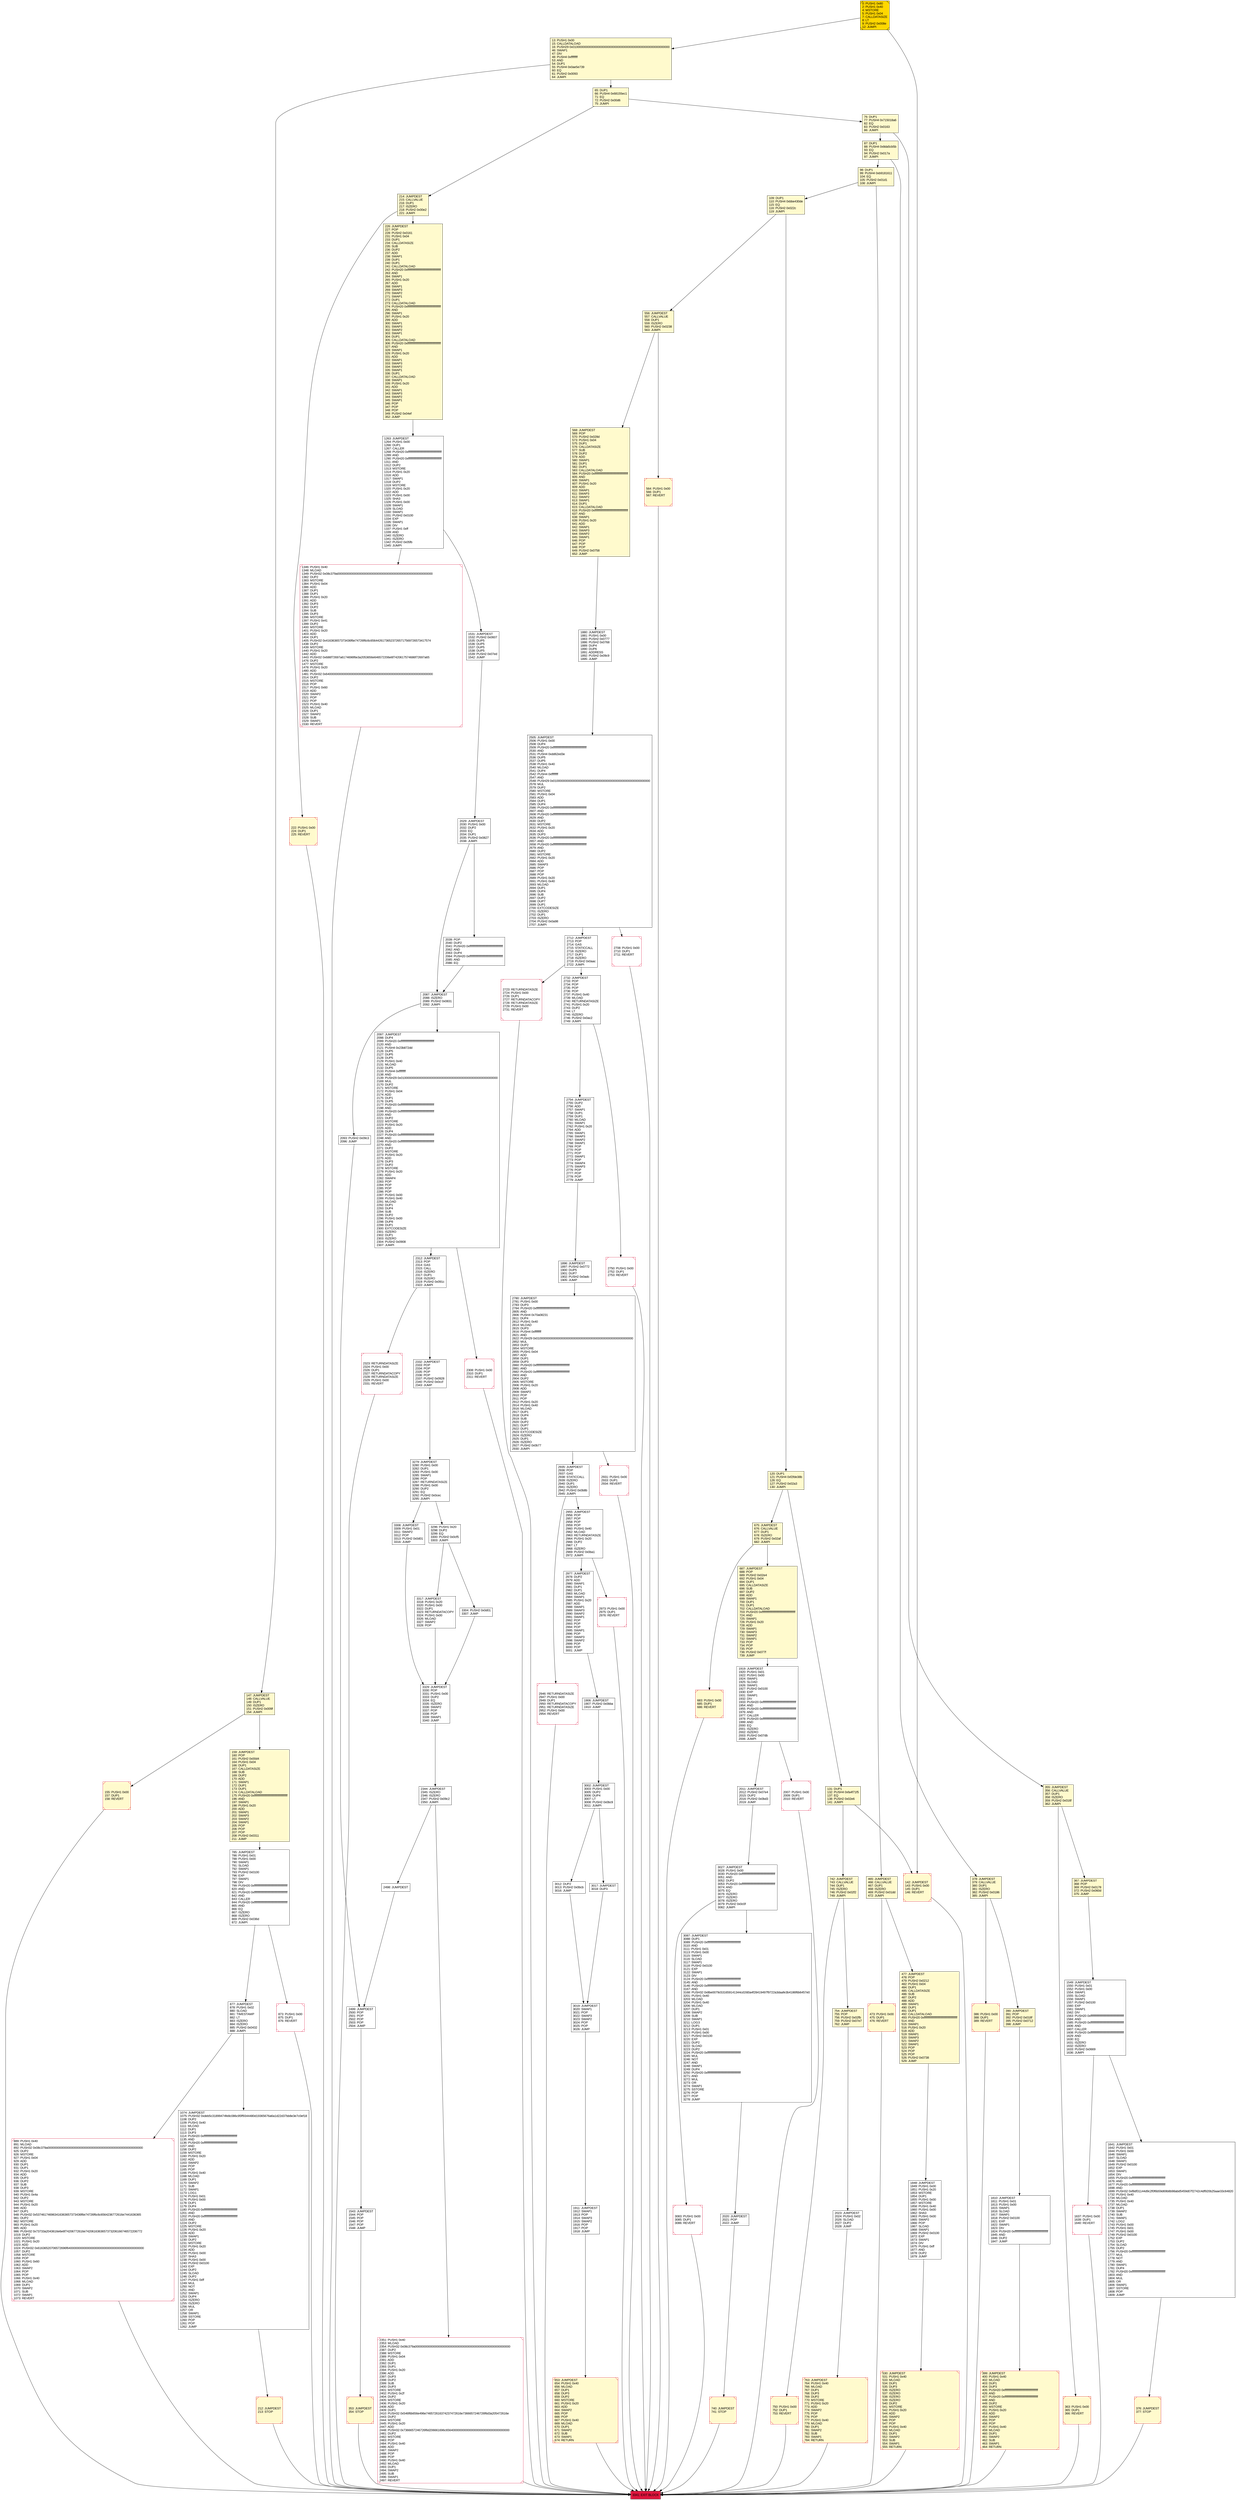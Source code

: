 digraph G {
bgcolor=transparent rankdir=UD;
node [shape=box style=filled color=black fillcolor=white fontname=arial fontcolor=black];
2323 [label="2323: RETURNDATASIZE\l2324: PUSH1 0x00\l2326: DUP1\l2327: RETURNDATACOPY\l2328: RETURNDATASIZE\l2329: PUSH1 0x00\l2331: REVERT\l" shape=Msquare color=crimson ];
683 [label="683: PUSH1 0x00\l685: DUP1\l686: REVERT\l" fillcolor=lemonchiffon shape=Msquare color=crimson ];
65 [label="65: DUP1\l66: PUSH4 0x68155ec1\l71: EQ\l72: PUSH2 0x00d6\l75: JUMPI\l" fillcolor=lemonchiffon ];
742 [label="742: JUMPDEST\l743: CALLVALUE\l744: DUP1\l745: ISZERO\l746: PUSH2 0x02f2\l749: JUMPI\l" fillcolor=lemonchiffon ];
3341 [label="3341: EXIT BLOCK\l" fillcolor=crimson ];
2498 [label="2498: JUMPDEST\l" ];
76 [label="76: DUP1\l77: PUSH4 0x715018a6\l82: EQ\l83: PUSH2 0x0163\l86: JUMPI\l" fillcolor=lemonchiffon ];
3012 [label="3012: DUP2\l3013: PUSH2 0x0bcb\l3016: JUMP\l" ];
1263 [label="1263: JUMPDEST\l1264: PUSH1 0x00\l1266: DUP1\l1267: CALLER\l1268: PUSH20 0xffffffffffffffffffffffffffffffffffffffff\l1289: AND\l1290: PUSH20 0xffffffffffffffffffffffffffffffffffffffff\l1311: AND\l1312: DUP2\l1313: MSTORE\l1314: PUSH1 0x20\l1316: ADD\l1317: SWAP1\l1318: DUP2\l1319: MSTORE\l1320: PUSH1 0x20\l1322: ADD\l1323: PUSH1 0x00\l1325: SHA3\l1326: PUSH1 0x00\l1328: SWAP1\l1329: SLOAD\l1330: SWAP1\l1331: PUSH2 0x0100\l1334: EXP\l1335: SWAP1\l1336: DIV\l1337: PUSH1 0xff\l1339: AND\l1340: ISZERO\l1341: ISZERO\l1342: PUSH2 0x05fb\l1345: JUMPI\l" ];
1896 [label="1896: JUMPDEST\l1897: PUSH2 0x0772\l1900: DUP5\l1901: DUP7\l1902: PUSH2 0x0adc\l1905: JUMP\l" ];
687 [label="687: JUMPDEST\l688: POP\l689: PUSH2 0x02e4\l692: PUSH1 0x04\l694: DUP1\l695: CALLDATASIZE\l696: SUB\l697: DUP2\l698: ADD\l699: SWAP1\l700: DUP1\l701: DUP1\l702: CALLDATALOAD\l703: PUSH20 0xffffffffffffffffffffffffffffffffffffffff\l724: AND\l725: SWAP1\l726: PUSH1 0x20\l728: ADD\l729: SWAP1\l730: SWAP3\l731: SWAP2\l732: SWAP1\l733: POP\l734: POP\l735: POP\l736: PUSH2 0x077f\l739: JUMP\l" fillcolor=lemonchiffon ];
13 [label="13: PUSH1 0x00\l15: CALLDATALOAD\l16: PUSH29 0x0100000000000000000000000000000000000000000000000000000000\l46: SWAP1\l47: DIV\l48: PUSH4 0xffffffff\l53: AND\l54: DUP1\l55: PUSH4 0x0ae5e739\l60: EQ\l61: PUSH2 0x0093\l64: JUMPI\l" fillcolor=lemonchiffon ];
2750 [label="2750: PUSH1 0x00\l2752: DUP1\l2753: REVERT\l" shape=Msquare color=crimson ];
390 [label="390: JUMPDEST\l391: POP\l392: PUSH2 0x018f\l395: PUSH2 0x0712\l398: JUMP\l" fillcolor=lemonchiffon ];
3317 [label="3317: JUMPDEST\l3318: PUSH1 0x20\l3320: PUSH1 0x00\l3322: DUP1\l3323: RETURNDATACOPY\l3324: PUSH1 0x00\l3326: MLOAD\l3327: SWAP2\l3328: POP\l" ];
386 [label="386: PUSH1 0x00\l388: DUP1\l389: REVERT\l" fillcolor=lemonchiffon shape=Msquare color=crimson ];
556 [label="556: JUMPDEST\l557: CALLVALUE\l558: DUP1\l559: ISZERO\l560: PUSH2 0x0238\l563: JUMPI\l" fillcolor=lemonchiffon ];
2754 [label="2754: JUMPDEST\l2755: DUP2\l2756: ADD\l2757: SWAP1\l2758: DUP1\l2759: DUP1\l2760: MLOAD\l2761: SWAP1\l2762: PUSH1 0x20\l2764: ADD\l2765: SWAP1\l2766: SWAP3\l2767: SWAP2\l2768: SWAP1\l2769: POP\l2770: POP\l2771: POP\l2772: SWAP1\l2773: POP\l2774: SWAP4\l2775: SWAP3\l2776: POP\l2777: POP\l2778: POP\l2779: JUMP\l" ];
1074 [label="1074: JUMPDEST\l1075: PUSH32 0xdeb5c31899474fe8c086c95ff9344480d19365676a6a1d22d37bb8e3e7c0ef18\l1108: DUP2\l1109: PUSH1 0x40\l1111: MLOAD\l1112: DUP1\l1113: DUP3\l1114: PUSH20 0xffffffffffffffffffffffffffffffffffffffff\l1135: AND\l1136: PUSH20 0xffffffffffffffffffffffffffffffffffffffff\l1157: AND\l1158: DUP2\l1159: MSTORE\l1160: PUSH1 0x20\l1162: ADD\l1163: SWAP2\l1164: POP\l1165: POP\l1166: PUSH1 0x40\l1168: MLOAD\l1169: DUP1\l1170: SWAP2\l1171: SUB\l1172: SWAP1\l1173: LOG1\l1174: PUSH1 0x01\l1176: PUSH1 0x00\l1178: DUP1\l1179: DUP4\l1180: PUSH20 0xffffffffffffffffffffffffffffffffffffffff\l1201: AND\l1202: PUSH20 0xffffffffffffffffffffffffffffffffffffffff\l1223: AND\l1224: DUP2\l1225: MSTORE\l1226: PUSH1 0x20\l1228: ADD\l1229: SWAP1\l1230: DUP2\l1231: MSTORE\l1232: PUSH1 0x20\l1234: ADD\l1235: PUSH1 0x00\l1237: SHA3\l1238: PUSH1 0x00\l1240: PUSH2 0x0100\l1243: EXP\l1244: DUP2\l1245: SLOAD\l1246: DUP2\l1247: PUSH1 0xff\l1249: MUL\l1250: NOT\l1251: AND\l1252: SWAP1\l1253: DUP4\l1254: ISZERO\l1255: ISZERO\l1256: MUL\l1257: OR\l1258: SWAP1\l1259: SSTORE\l1260: POP\l1261: POP\l1262: JUMP\l" ];
530 [label="530: JUMPDEST\l531: PUSH1 0x40\l533: MLOAD\l534: DUP1\l535: DUP3\l536: ISZERO\l537: ISZERO\l538: ISZERO\l539: ISZERO\l540: DUP2\l541: MSTORE\l542: PUSH1 0x20\l544: ADD\l545: SWAP2\l546: POP\l547: POP\l548: PUSH1 0x40\l550: MLOAD\l551: DUP1\l552: SWAP2\l553: SUB\l554: SWAP1\l555: RETURN\l" fillcolor=lemonchiffon shape=Msquare color=crimson ];
2093 [label="2093: PUSH2 0x09c3\l2096: JUMP\l" ];
2097 [label="2097: JUMPDEST\l2098: DUP4\l2099: PUSH20 0xffffffffffffffffffffffffffffffffffffffff\l2120: AND\l2121: PUSH4 0x23b872dd\l2126: DUP5\l2127: DUP5\l2128: DUP5\l2129: PUSH1 0x40\l2131: MLOAD\l2132: DUP5\l2133: PUSH4 0xffffffff\l2138: AND\l2139: PUSH29 0x0100000000000000000000000000000000000000000000000000000000\l2169: MUL\l2170: DUP2\l2171: MSTORE\l2172: PUSH1 0x04\l2174: ADD\l2175: DUP1\l2176: DUP5\l2177: PUSH20 0xffffffffffffffffffffffffffffffffffffffff\l2198: AND\l2199: PUSH20 0xffffffffffffffffffffffffffffffffffffffff\l2220: AND\l2221: DUP2\l2222: MSTORE\l2223: PUSH1 0x20\l2225: ADD\l2226: DUP4\l2227: PUSH20 0xffffffffffffffffffffffffffffffffffffffff\l2248: AND\l2249: PUSH20 0xffffffffffffffffffffffffffffffffffffffff\l2270: AND\l2271: DUP2\l2272: MSTORE\l2273: PUSH1 0x20\l2275: ADD\l2276: DUP3\l2277: DUP2\l2278: MSTORE\l2279: PUSH1 0x20\l2281: ADD\l2282: SWAP4\l2283: POP\l2284: POP\l2285: POP\l2286: POP\l2287: PUSH1 0x00\l2289: PUSH1 0x40\l2291: MLOAD\l2292: DUP1\l2293: DUP4\l2294: SUB\l2295: DUP2\l2296: PUSH1 0x00\l2298: DUP8\l2299: DUP1\l2300: EXTCODESIZE\l2301: ISZERO\l2302: DUP1\l2303: ISZERO\l2304: PUSH2 0x0908\l2307: JUMPI\l" ];
2708 [label="2708: PUSH1 0x00\l2710: DUP1\l2711: REVERT\l" shape=Msquare color=crimson ];
131 [label="131: DUP1\l132: PUSH4 0xfa4f71f5\l137: EQ\l138: PUSH2 0x02e6\l141: JUMPI\l" fillcolor=lemonchiffon ];
155 [label="155: PUSH1 0x00\l157: DUP1\l158: REVERT\l" fillcolor=lemonchiffon shape=Msquare color=crimson ];
1531 [label="1531: JUMPDEST\l1532: PUSH2 0x0607\l1535: DUP5\l1536: DUP5\l1537: DUP5\l1538: DUP5\l1539: PUSH2 0x07ed\l1542: JUMP\l" ];
2973 [label="2973: PUSH1 0x00\l2975: DUP1\l2976: REVERT\l" shape=Msquare color=crimson ];
653 [label="653: JUMPDEST\l654: PUSH1 0x40\l656: MLOAD\l657: DUP1\l658: DUP3\l659: DUP2\l660: MSTORE\l661: PUSH1 0x20\l663: ADD\l664: SWAP2\l665: POP\l666: POP\l667: PUSH1 0x40\l669: MLOAD\l670: DUP1\l671: SWAP2\l672: SUB\l673: SWAP1\l674: RETURN\l" fillcolor=lemonchiffon shape=Msquare color=crimson ];
1848 [label="1848: JUMPDEST\l1849: PUSH1 0x00\l1851: PUSH1 0x20\l1853: MSTORE\l1854: DUP1\l1855: PUSH1 0x00\l1857: MSTORE\l1858: PUSH1 0x40\l1860: PUSH1 0x00\l1862: SHA3\l1863: PUSH1 0x00\l1865: SWAP2\l1866: POP\l1867: SLOAD\l1868: SWAP1\l1869: PUSH2 0x0100\l1872: EXP\l1873: SWAP1\l1874: DIV\l1875: PUSH1 0xff\l1877: AND\l1878: DUP2\l1879: JUMP\l" ];
212 [label="212: JUMPDEST\l213: STOP\l" fillcolor=lemonchiffon shape=Msquare color=crimson ];
763 [label="763: JUMPDEST\l764: PUSH1 0x40\l766: MLOAD\l767: DUP1\l768: DUP3\l769: DUP2\l770: MSTORE\l771: PUSH1 0x20\l773: ADD\l774: SWAP2\l775: POP\l776: POP\l777: PUSH1 0x40\l779: MLOAD\l780: DUP1\l781: SWAP2\l782: SUB\l783: SWAP1\l784: RETURN\l" fillcolor=lemonchiffon shape=Msquare color=crimson ];
754 [label="754: JUMPDEST\l755: POP\l756: PUSH2 0x02fb\l759: PUSH2 0x07e7\l762: JUMP\l" fillcolor=lemonchiffon ];
1543 [label="1543: JUMPDEST\l1544: POP\l1545: POP\l1546: POP\l1547: POP\l1548: JUMP\l" ];
750 [label="750: PUSH1 0x00\l752: DUP1\l753: REVERT\l" fillcolor=lemonchiffon shape=Msquare color=crimson ];
785 [label="785: JUMPDEST\l786: PUSH1 0x01\l788: PUSH1 0x00\l790: SWAP1\l791: SLOAD\l792: SWAP1\l793: PUSH2 0x0100\l796: EXP\l797: SWAP1\l798: DIV\l799: PUSH20 0xffffffffffffffffffffffffffffffffffffffff\l820: AND\l821: PUSH20 0xffffffffffffffffffffffffffffffffffffffff\l842: AND\l843: CALLER\l844: PUSH20 0xffffffffffffffffffffffffffffffffffffffff\l865: AND\l866: EQ\l867: ISZERO\l868: ISZERO\l869: PUSH2 0x036d\l872: JUMPI\l" ];
3017 [label="3017: JUMPDEST\l3018: DUP3\l" ];
3329 [label="3329: JUMPDEST\l3330: POP\l3331: PUSH1 0x00\l3333: DUP2\l3334: EQ\l3335: ISZERO\l3336: SWAP2\l3337: POP\l3338: POP\l3339: SWAP1\l3340: JUMP\l" ];
2312 [label="2312: JUMPDEST\l2313: POP\l2314: GAS\l2315: CALL\l2316: ISZERO\l2317: DUP1\l2318: ISZERO\l2319: PUSH2 0x091c\l2322: JUMPI\l" ];
378 [label="378: JUMPDEST\l379: CALLVALUE\l380: DUP1\l381: ISZERO\l382: PUSH2 0x0186\l385: JUMPI\l" fillcolor=lemonchiffon ];
3019 [label="3019: JUMPDEST\l3020: SWAP1\l3021: POP\l3022: SWAP3\l3023: SWAP2\l3024: POP\l3025: POP\l3026: JUMP\l" ];
87 [label="87: DUP1\l88: PUSH4 0x8da5cb5b\l93: EQ\l94: PUSH2 0x017a\l97: JUMPI\l" fillcolor=lemonchiffon ];
3296 [label="3296: PUSH1 0x20\l3298: DUP2\l3299: EQ\l3300: PUSH2 0x0cf5\l3303: JUMPI\l" ];
1641 [label="1641: JUMPDEST\l1642: PUSH1 0x01\l1644: PUSH1 0x00\l1646: SWAP1\l1647: SLOAD\l1648: SWAP1\l1649: PUSH2 0x0100\l1652: EXP\l1653: SWAP1\l1654: DIV\l1655: PUSH20 0xffffffffffffffffffffffffffffffffffffffff\l1676: AND\l1677: PUSH20 0xffffffffffffffffffffffffffffffffffffffff\l1698: AND\l1699: PUSH32 0xf8df31144d9c2f0f6b59d69b8b98abd5459d07f2742c4df920b25aae33c64820\l1732: PUSH1 0x40\l1734: MLOAD\l1735: PUSH1 0x40\l1737: MLOAD\l1738: DUP1\l1739: SWAP2\l1740: SUB\l1741: SWAP1\l1742: LOG2\l1743: PUSH1 0x00\l1745: PUSH1 0x01\l1747: PUSH1 0x00\l1749: PUSH2 0x0100\l1752: EXP\l1753: DUP2\l1754: SLOAD\l1755: DUP2\l1756: PUSH20 0xffffffffffffffffffffffffffffffffffffffff\l1777: MUL\l1778: NOT\l1779: AND\l1780: SWAP1\l1781: DUP4\l1782: PUSH20 0xffffffffffffffffffffffffffffffffffffffff\l1803: AND\l1804: MUL\l1805: OR\l1806: SWAP1\l1807: SSTORE\l1808: POP\l1809: JUMP\l" ];
3002 [label="3002: JUMPDEST\l3003: PUSH1 0x00\l3005: DUP2\l3006: DUP4\l3007: LT\l3008: PUSH2 0x0bc9\l3011: JUMPI\l" ];
740 [label="740: JUMPDEST\l741: STOP\l" fillcolor=lemonchiffon shape=Msquare color=crimson ];
2780 [label="2780: JUMPDEST\l2781: PUSH1 0x00\l2783: DUP3\l2784: PUSH20 0xffffffffffffffffffffffffffffffffffffffff\l2805: AND\l2806: PUSH4 0x70a08231\l2811: DUP4\l2812: PUSH1 0x40\l2814: MLOAD\l2815: DUP3\l2816: PUSH4 0xffffffff\l2821: AND\l2822: PUSH29 0x0100000000000000000000000000000000000000000000000000000000\l2852: MUL\l2853: DUP2\l2854: MSTORE\l2855: PUSH1 0x04\l2857: ADD\l2858: DUP1\l2859: DUP3\l2860: PUSH20 0xffffffffffffffffffffffffffffffffffffffff\l2881: AND\l2882: PUSH20 0xffffffffffffffffffffffffffffffffffffffff\l2903: AND\l2904: DUP2\l2905: MSTORE\l2906: PUSH1 0x20\l2908: ADD\l2909: SWAP2\l2910: POP\l2911: POP\l2912: PUSH1 0x20\l2914: PUSH1 0x40\l2916: MLOAD\l2917: DUP1\l2918: DUP4\l2919: SUB\l2920: DUP2\l2921: DUP7\l2922: DUP1\l2923: EXTCODESIZE\l2924: ISZERO\l2925: DUP1\l2926: ISZERO\l2927: PUSH2 0x0b77\l2930: JUMPI\l" ];
2007 [label="2007: PUSH1 0x00\l2009: DUP1\l2010: REVERT\l" shape=Msquare color=crimson ];
473 [label="473: PUSH1 0x00\l475: DUP1\l476: REVERT\l" fillcolor=lemonchiffon shape=Msquare color=crimson ];
3087 [label="3087: JUMPDEST\l3088: DUP1\l3089: PUSH20 0xffffffffffffffffffffffffffffffffffffffff\l3110: AND\l3111: PUSH1 0x01\l3113: PUSH1 0x00\l3115: SWAP1\l3116: SLOAD\l3117: SWAP1\l3118: PUSH2 0x0100\l3121: EXP\l3122: SWAP1\l3123: DIV\l3124: PUSH20 0xffffffffffffffffffffffffffffffffffffffff\l3145: AND\l3146: PUSH20 0xffffffffffffffffffffffffffffffffffffffff\l3167: AND\l3168: PUSH32 0x8be0079c531659141344cd1fd0a4f28419497f9722a3daafe3b4186f6b6457e0\l3201: PUSH1 0x40\l3203: MLOAD\l3204: PUSH1 0x40\l3206: MLOAD\l3207: DUP1\l3208: SWAP2\l3209: SUB\l3210: SWAP1\l3211: LOG3\l3212: DUP1\l3213: PUSH1 0x01\l3215: PUSH1 0x00\l3217: PUSH2 0x0100\l3220: EXP\l3221: DUP2\l3222: SLOAD\l3223: DUP2\l3224: PUSH20 0xffffffffffffffffffffffffffffffffffffffff\l3245: MUL\l3246: NOT\l3247: AND\l3248: SWAP1\l3249: DUP4\l3250: PUSH20 0xffffffffffffffffffffffffffffffffffffffff\l3271: AND\l3272: MUL\l3273: OR\l3274: SWAP1\l3275: SSTORE\l3276: POP\l3277: POP\l3278: JUMP\l" ];
222 [label="222: PUSH1 0x00\l224: DUP1\l225: REVERT\l" fillcolor=lemonchiffon shape=Msquare color=crimson ];
1346 [label="1346: PUSH1 0x40\l1348: MLOAD\l1349: PUSH32 0x08c379a000000000000000000000000000000000000000000000000000000000\l1382: DUP2\l1383: MSTORE\l1384: PUSH1 0x04\l1386: ADD\l1387: DUP1\l1388: DUP1\l1389: PUSH1 0x20\l1391: ADD\l1392: DUP3\l1393: DUP2\l1394: SUB\l1395: DUP3\l1396: MSTORE\l1397: PUSH1 0x41\l1399: DUP2\l1400: MSTORE\l1401: PUSH1 0x20\l1403: ADD\l1404: DUP1\l1405: PUSH32 0x416363657373436f6e74726f6c6c656442617365237265717569726573417574\l1438: DUP2\l1439: MSTORE\l1440: PUSH1 0x20\l1442: ADD\l1443: PUSH32 0x686f72697a6174696f6e3a2053656e646572206e6f7420617574686f72697a65\l1476: DUP2\l1477: MSTORE\l1478: PUSH1 0x20\l1480: ADD\l1481: PUSH32 0x6400000000000000000000000000000000000000000000000000000000000000\l1514: DUP2\l1515: MSTORE\l1516: POP\l1517: PUSH1 0x60\l1519: ADD\l1520: SWAP2\l1521: POP\l1522: POP\l1523: PUSH1 0x40\l1525: MLOAD\l1526: DUP1\l1527: SWAP2\l1528: SUB\l1529: SWAP1\l1530: REVERT\l" shape=Msquare color=crimson ];
147 [label="147: JUMPDEST\l148: CALLVALUE\l149: DUP1\l150: ISZERO\l151: PUSH2 0x009f\l154: JUMPI\l" fillcolor=lemonchiffon ];
889 [label="889: PUSH1 0x40\l891: MLOAD\l892: PUSH32 0x08c379a000000000000000000000000000000000000000000000000000000000\l925: DUP2\l926: MSTORE\l927: PUSH1 0x04\l929: ADD\l930: DUP1\l931: DUP1\l932: PUSH1 0x20\l934: ADD\l935: DUP3\l936: DUP2\l937: SUB\l938: DUP3\l939: MSTORE\l940: PUSH1 0x4a\l942: DUP2\l943: MSTORE\l944: PUSH1 0x20\l946: ADD\l947: DUP1\l948: PUSH32 0x537461746963416363657373436f6e74726f6c6c6564236772616e7441636365\l981: DUP2\l982: MSTORE\l983: PUSH1 0x20\l985: ADD\l986: PUSH32 0x73733a2043616e6e6f74206772616e7420616363657373206166746572206772\l1019: DUP2\l1020: MSTORE\l1021: PUSH1 0x20\l1023: ADD\l1024: PUSH32 0x61636520706572696f6400000000000000000000000000000000000000000000\l1057: DUP2\l1058: MSTORE\l1059: POP\l1060: PUSH1 0x60\l1062: ADD\l1063: SWAP2\l1064: POP\l1065: POP\l1066: PUSH1 0x40\l1068: MLOAD\l1069: DUP1\l1070: SWAP2\l1071: SUB\l1072: SWAP1\l1073: REVERT\l" shape=Msquare color=crimson ];
2712 [label="2712: JUMPDEST\l2713: POP\l2714: GAS\l2715: STATICCALL\l2716: ISZERO\l2717: DUP1\l2718: ISZERO\l2719: PUSH2 0x0aac\l2722: JUMPI\l" ];
142 [label="142: JUMPDEST\l143: PUSH1 0x00\l145: DUP1\l146: REVERT\l" fillcolor=lemonchiffon shape=Msquare color=crimson ];
2499 [label="2499: JUMPDEST\l2500: POP\l2501: POP\l2502: POP\l2503: POP\l2504: JUMP\l" ];
1810 [label="1810: JUMPDEST\l1811: PUSH1 0x01\l1813: PUSH1 0x00\l1815: SWAP1\l1816: SLOAD\l1817: SWAP1\l1818: PUSH2 0x0100\l1821: EXP\l1822: SWAP1\l1823: DIV\l1824: PUSH20 0xffffffffffffffffffffffffffffffffffffffff\l1845: AND\l1846: DUP2\l1847: JUMP\l" ];
2351 [label="2351: PUSH1 0x40\l2353: MLOAD\l2354: PUSH32 0x08c379a000000000000000000000000000000000000000000000000000000000\l2387: DUP2\l2388: MSTORE\l2389: PUSH1 0x04\l2391: ADD\l2392: DUP1\l2393: DUP1\l2394: PUSH1 0x20\l2396: ADD\l2397: DUP3\l2398: DUP2\l2399: SUB\l2400: DUP3\l2401: MSTORE\l2402: PUSH1 0x2f\l2404: DUP2\l2405: MSTORE\l2406: PUSH1 0x20\l2408: ADD\l2409: DUP1\l2410: PUSH32 0x546f6b656e496e746572616374237472616e7366657246726f6d3a205472616e\l2443: DUP2\l2444: MSTORE\l2445: PUSH1 0x20\l2447: ADD\l2448: PUSH32 0x7366657246726f6d206661696c65640000000000000000000000000000000000\l2481: DUP2\l2482: MSTORE\l2483: POP\l2484: PUSH1 0x40\l2486: ADD\l2487: SWAP2\l2488: POP\l2489: POP\l2490: PUSH1 0x40\l2492: MLOAD\l2493: DUP1\l2494: SWAP2\l2495: SUB\l2496: SWAP1\l2497: REVERT\l" shape=Msquare color=crimson ];
564 [label="564: PUSH1 0x00\l566: DUP1\l567: REVERT\l" fillcolor=lemonchiffon shape=Msquare color=crimson ];
2946 [label="2946: RETURNDATASIZE\l2947: PUSH1 0x00\l2949: DUP1\l2950: RETURNDATACOPY\l2951: RETURNDATASIZE\l2952: PUSH1 0x00\l2954: REVERT\l" shape=Msquare color=crimson ];
2023 [label="2023: JUMPDEST\l2024: PUSH1 0x02\l2026: SLOAD\l2027: DUP2\l2028: JUMP\l" ];
1906 [label="1906: JUMPDEST\l1907: PUSH2 0x0bba\l1910: JUMP\l" ];
3308 [label="3308: JUMPDEST\l3309: PUSH1 0x01\l3311: SWAP2\l3312: POP\l3313: PUSH2 0x0d01\l3316: JUMP\l" ];
3027 [label="3027: JUMPDEST\l3028: PUSH1 0x00\l3030: PUSH20 0xffffffffffffffffffffffffffffffffffffffff\l3051: AND\l3052: DUP2\l3053: PUSH20 0xffffffffffffffffffffffffffffffffffffffff\l3074: AND\l3075: EQ\l3076: ISZERO\l3077: ISZERO\l3078: ISZERO\l3079: PUSH2 0x0c0f\l3082: JUMPI\l" ];
2087 [label="2087: JUMPDEST\l2088: ISZERO\l2089: PUSH2 0x0831\l2092: JUMPI\l" ];
98 [label="98: DUP1\l99: PUSH4 0xb9181611\l104: EQ\l105: PUSH2 0x01d1\l108: JUMPI\l" fillcolor=lemonchiffon ];
2308 [label="2308: PUSH1 0x00\l2310: DUP1\l2311: REVERT\l" shape=Msquare color=crimson ];
465 [label="465: JUMPDEST\l466: CALLVALUE\l467: DUP1\l468: ISZERO\l469: PUSH2 0x01dd\l472: JUMPI\l" fillcolor=lemonchiffon ];
3083 [label="3083: PUSH1 0x00\l3085: DUP1\l3086: REVERT\l" shape=Msquare color=crimson ];
2332 [label="2332: JUMPDEST\l2333: POP\l2334: POP\l2335: POP\l2336: POP\l2337: PUSH2 0x0928\l2340: PUSH2 0x0ccf\l2343: JUMP\l" ];
109 [label="109: DUP1\l110: PUSH4 0xbbe430de\l115: EQ\l116: PUSH2 0x022c\l119: JUMPI\l" fillcolor=lemonchiffon ];
2723 [label="2723: RETURNDATASIZE\l2724: PUSH1 0x00\l2726: DUP1\l2727: RETURNDATACOPY\l2728: RETURNDATASIZE\l2729: PUSH1 0x00\l2731: REVERT\l" shape=Msquare color=crimson ];
355 [label="355: JUMPDEST\l356: CALLVALUE\l357: DUP1\l358: ISZERO\l359: PUSH2 0x016f\l362: JUMPI\l" fillcolor=lemonchiffon ];
214 [label="214: JUMPDEST\l215: CALLVALUE\l216: DUP1\l217: ISZERO\l218: PUSH2 0x00e2\l221: JUMPI\l" fillcolor=lemonchiffon ];
2020 [label="2020: JUMPDEST\l2021: POP\l2022: JUMP\l" ];
1637 [label="1637: PUSH1 0x00\l1639: DUP1\l1640: REVERT\l" shape=Msquare color=crimson ];
2732 [label="2732: JUMPDEST\l2733: POP\l2734: POP\l2735: POP\l2736: POP\l2737: PUSH1 0x40\l2739: MLOAD\l2740: RETURNDATASIZE\l2741: PUSH1 0x20\l2743: DUP2\l2744: LT\l2745: ISZERO\l2746: PUSH2 0x0ac2\l2749: JUMPI\l" ];
568 [label="568: JUMPDEST\l569: POP\l570: PUSH2 0x028d\l573: PUSH1 0x04\l575: DUP1\l576: CALLDATASIZE\l577: SUB\l578: DUP2\l579: ADD\l580: SWAP1\l581: DUP1\l582: DUP1\l583: CALLDATALOAD\l584: PUSH20 0xffffffffffffffffffffffffffffffffffffffff\l605: AND\l606: SWAP1\l607: PUSH1 0x20\l609: ADD\l610: SWAP1\l611: SWAP3\l612: SWAP2\l613: SWAP1\l614: DUP1\l615: CALLDATALOAD\l616: PUSH20 0xffffffffffffffffffffffffffffffffffffffff\l637: AND\l638: SWAP1\l639: PUSH1 0x20\l641: ADD\l642: SWAP1\l643: SWAP3\l644: SWAP2\l645: SWAP1\l646: POP\l647: POP\l648: POP\l649: PUSH2 0x0758\l652: JUMP\l" fillcolor=lemonchiffon ];
873 [label="873: PUSH1 0x00\l875: DUP1\l876: REVERT\l" shape=Msquare color=crimson ];
363 [label="363: PUSH1 0x00\l365: DUP1\l366: REVERT\l" fillcolor=lemonchiffon shape=Msquare color=crimson ];
2931 [label="2931: PUSH1 0x00\l2933: DUP1\l2934: REVERT\l" shape=Msquare color=crimson ];
1911 [label="1911: JUMPDEST\l1912: SWAP1\l1913: POP\l1914: SWAP3\l1915: SWAP2\l1916: POP\l1917: POP\l1918: JUMP\l" ];
3279 [label="3279: JUMPDEST\l3280: PUSH1 0x00\l3282: DUP1\l3283: PUSH1 0x00\l3285: SWAP1\l3286: POP\l3287: RETURNDATASIZE\l3288: PUSH1 0x00\l3290: DUP2\l3291: EQ\l3292: PUSH2 0x0cec\l3295: JUMPI\l" ];
2935 [label="2935: JUMPDEST\l2936: POP\l2937: GAS\l2938: STATICCALL\l2939: ISZERO\l2940: DUP1\l2941: ISZERO\l2942: PUSH2 0x0b8b\l2945: JUMPI\l" ];
2029 [label="2029: JUMPDEST\l2030: PUSH1 0x00\l2032: DUP2\l2033: EQ\l2034: DUP1\l2035: PUSH2 0x0827\l2038: JUMPI\l" ];
399 [label="399: JUMPDEST\l400: PUSH1 0x40\l402: MLOAD\l403: DUP1\l404: DUP3\l405: PUSH20 0xffffffffffffffffffffffffffffffffffffffff\l426: AND\l427: PUSH20 0xffffffffffffffffffffffffffffffffffffffff\l448: AND\l449: DUP2\l450: MSTORE\l451: PUSH1 0x20\l453: ADD\l454: SWAP2\l455: POP\l456: POP\l457: PUSH1 0x40\l459: MLOAD\l460: DUP1\l461: SWAP2\l462: SUB\l463: SWAP1\l464: RETURN\l" fillcolor=lemonchiffon shape=Msquare color=crimson ];
2505 [label="2505: JUMPDEST\l2506: PUSH1 0x00\l2508: DUP4\l2509: PUSH20 0xffffffffffffffffffffffffffffffffffffffff\l2530: AND\l2531: PUSH4 0xdd62ed3e\l2536: DUP5\l2537: DUP5\l2538: PUSH1 0x40\l2540: MLOAD\l2541: DUP4\l2542: PUSH4 0xffffffff\l2547: AND\l2548: PUSH29 0x0100000000000000000000000000000000000000000000000000000000\l2578: MUL\l2579: DUP2\l2580: MSTORE\l2581: PUSH1 0x04\l2583: ADD\l2584: DUP1\l2585: DUP4\l2586: PUSH20 0xffffffffffffffffffffffffffffffffffffffff\l2607: AND\l2608: PUSH20 0xffffffffffffffffffffffffffffffffffffffff\l2629: AND\l2630: DUP2\l2631: MSTORE\l2632: PUSH1 0x20\l2634: ADD\l2635: DUP3\l2636: PUSH20 0xffffffffffffffffffffffffffffffffffffffff\l2657: AND\l2658: PUSH20 0xffffffffffffffffffffffffffffffffffffffff\l2679: AND\l2680: DUP2\l2681: MSTORE\l2682: PUSH1 0x20\l2684: ADD\l2685: SWAP3\l2686: POP\l2687: POP\l2688: POP\l2689: PUSH1 0x20\l2691: PUSH1 0x40\l2693: MLOAD\l2694: DUP1\l2695: DUP4\l2696: SUB\l2697: DUP2\l2698: DUP7\l2699: DUP1\l2700: EXTCODESIZE\l2701: ISZERO\l2702: DUP1\l2703: ISZERO\l2704: PUSH2 0x0a98\l2707: JUMPI\l" ];
1549 [label="1549: JUMPDEST\l1550: PUSH1 0x01\l1552: PUSH1 0x00\l1554: SWAP1\l1555: SLOAD\l1556: SWAP1\l1557: PUSH2 0x0100\l1560: EXP\l1561: SWAP1\l1562: DIV\l1563: PUSH20 0xffffffffffffffffffffffffffffffffffffffff\l1584: AND\l1585: PUSH20 0xffffffffffffffffffffffffffffffffffffffff\l1606: AND\l1607: CALLER\l1608: PUSH20 0xffffffffffffffffffffffffffffffffffffffff\l1629: AND\l1630: EQ\l1631: ISZERO\l1632: ISZERO\l1633: PUSH2 0x0669\l1636: JUMPI\l" ];
877 [label="877: JUMPDEST\l878: PUSH1 0x02\l880: SLOAD\l881: TIMESTAMP\l882: LT\l883: ISZERO\l884: ISZERO\l885: PUSH2 0x0432\l888: JUMPI\l" ];
3304 [label="3304: PUSH2 0x0d01\l3307: JUMP\l" ];
376 [label="376: JUMPDEST\l377: STOP\l" fillcolor=lemonchiffon shape=Msquare color=crimson ];
226 [label="226: JUMPDEST\l227: POP\l228: PUSH2 0x0161\l231: PUSH1 0x04\l233: DUP1\l234: CALLDATASIZE\l235: SUB\l236: DUP2\l237: ADD\l238: SWAP1\l239: DUP1\l240: DUP1\l241: CALLDATALOAD\l242: PUSH20 0xffffffffffffffffffffffffffffffffffffffff\l263: AND\l264: SWAP1\l265: PUSH1 0x20\l267: ADD\l268: SWAP1\l269: SWAP3\l270: SWAP2\l271: SWAP1\l272: DUP1\l273: CALLDATALOAD\l274: PUSH20 0xffffffffffffffffffffffffffffffffffffffff\l295: AND\l296: SWAP1\l297: PUSH1 0x20\l299: ADD\l300: SWAP1\l301: SWAP3\l302: SWAP2\l303: SWAP1\l304: DUP1\l305: CALLDATALOAD\l306: PUSH20 0xffffffffffffffffffffffffffffffffffffffff\l327: AND\l328: SWAP1\l329: PUSH1 0x20\l331: ADD\l332: SWAP1\l333: SWAP3\l334: SWAP2\l335: SWAP1\l336: DUP1\l337: CALLDATALOAD\l338: SWAP1\l339: PUSH1 0x20\l341: ADD\l342: SWAP1\l343: SWAP3\l344: SWAP2\l345: SWAP1\l346: POP\l347: POP\l348: POP\l349: PUSH2 0x04ef\l352: JUMP\l" fillcolor=lemonchiffon ];
675 [label="675: JUMPDEST\l676: CALLVALUE\l677: DUP1\l678: ISZERO\l679: PUSH2 0x02af\l682: JUMPI\l" fillcolor=lemonchiffon ];
477 [label="477: JUMPDEST\l478: POP\l479: PUSH2 0x0212\l482: PUSH1 0x04\l484: DUP1\l485: CALLDATASIZE\l486: SUB\l487: DUP2\l488: ADD\l489: SWAP1\l490: DUP1\l491: DUP1\l492: CALLDATALOAD\l493: PUSH20 0xffffffffffffffffffffffffffffffffffffffff\l514: AND\l515: SWAP1\l516: PUSH1 0x20\l518: ADD\l519: SWAP1\l520: SWAP3\l521: SWAP2\l522: SWAP1\l523: POP\l524: POP\l525: POP\l526: PUSH2 0x0738\l529: JUMP\l" fillcolor=lemonchiffon ];
1880 [label="1880: JUMPDEST\l1881: PUSH1 0x00\l1883: PUSH2 0x0777\l1886: PUSH2 0x0768\l1889: DUP4\l1890: DUP6\l1891: ADDRESS\l1892: PUSH2 0x09c9\l1895: JUMP\l" ];
2344 [label="2344: JUMPDEST\l2345: ISZERO\l2346: ISZERO\l2347: PUSH2 0x09c2\l2350: JUMPI\l" ];
2011 [label="2011: JUMPDEST\l2012: PUSH2 0x07e4\l2015: DUP2\l2016: PUSH2 0x0bd3\l2019: JUMP\l" ];
2039 [label="2039: POP\l2040: DUP2\l2041: PUSH20 0xffffffffffffffffffffffffffffffffffffffff\l2062: AND\l2063: DUP4\l2064: PUSH20 0xffffffffffffffffffffffffffffffffffffffff\l2085: AND\l2086: EQ\l" ];
0 [label="0: PUSH1 0x80\l2: PUSH1 0x40\l4: MSTORE\l5: PUSH1 0x04\l7: CALLDATASIZE\l8: LT\l9: PUSH2 0x008e\l12: JUMPI\l" fillcolor=lemonchiffon shape=Msquare fillcolor=gold ];
353 [label="353: JUMPDEST\l354: STOP\l" fillcolor=lemonchiffon shape=Msquare color=crimson ];
120 [label="120: DUP1\l121: PUSH4 0xf2fde38b\l126: EQ\l127: PUSH2 0x02a3\l130: JUMPI\l" fillcolor=lemonchiffon ];
2955 [label="2955: JUMPDEST\l2956: POP\l2957: POP\l2958: POP\l2959: POP\l2960: PUSH1 0x40\l2962: MLOAD\l2963: RETURNDATASIZE\l2964: PUSH1 0x20\l2966: DUP2\l2967: LT\l2968: ISZERO\l2969: PUSH2 0x0ba1\l2972: JUMPI\l" ];
367 [label="367: JUMPDEST\l368: POP\l369: PUSH2 0x0178\l372: PUSH2 0x060d\l375: JUMP\l" fillcolor=lemonchiffon ];
2977 [label="2977: JUMPDEST\l2978: DUP2\l2979: ADD\l2980: SWAP1\l2981: DUP1\l2982: DUP1\l2983: MLOAD\l2984: SWAP1\l2985: PUSH1 0x20\l2987: ADD\l2988: SWAP1\l2989: SWAP3\l2990: SWAP2\l2991: SWAP1\l2992: POP\l2993: POP\l2994: POP\l2995: SWAP1\l2996: POP\l2997: SWAP3\l2998: SWAP2\l2999: POP\l3000: POP\l3001: JUMP\l" ];
1919 [label="1919: JUMPDEST\l1920: PUSH1 0x01\l1922: PUSH1 0x00\l1924: SWAP1\l1925: SLOAD\l1926: SWAP1\l1927: PUSH2 0x0100\l1930: EXP\l1931: SWAP1\l1932: DIV\l1933: PUSH20 0xffffffffffffffffffffffffffffffffffffffff\l1954: AND\l1955: PUSH20 0xffffffffffffffffffffffffffffffffffffffff\l1976: AND\l1977: CALLER\l1978: PUSH20 0xffffffffffffffffffffffffffffffffffffffff\l1999: AND\l2000: EQ\l2001: ISZERO\l2002: ISZERO\l2003: PUSH2 0x07db\l2006: JUMPI\l" ];
159 [label="159: JUMPDEST\l160: POP\l161: PUSH2 0x00d4\l164: PUSH1 0x04\l166: DUP1\l167: CALLDATASIZE\l168: SUB\l169: DUP2\l170: ADD\l171: SWAP1\l172: DUP1\l173: DUP1\l174: CALLDATALOAD\l175: PUSH20 0xffffffffffffffffffffffffffffffffffffffff\l196: AND\l197: SWAP1\l198: PUSH1 0x20\l200: ADD\l201: SWAP1\l202: SWAP3\l203: SWAP2\l204: SWAP1\l205: POP\l206: POP\l207: POP\l208: PUSH2 0x0311\l211: JUMP\l" fillcolor=lemonchiffon ];
2323 -> 3341;
120 -> 675;
683 -> 3341;
87 -> 378;
355 -> 363;
98 -> 465;
2955 -> 2977;
1919 -> 2011;
13 -> 65;
1848 -> 530;
98 -> 109;
2750 -> 3341;
1880 -> 2505;
65 -> 76;
367 -> 1549;
2935 -> 2955;
530 -> 3341;
1549 -> 1637;
1263 -> 1531;
2029 -> 2039;
214 -> 226;
386 -> 3341;
2973 -> 3341;
2712 -> 2723;
653 -> 3341;
131 -> 742;
155 -> 3341;
3027 -> 3083;
355 -> 367;
2708 -> 3341;
3002 -> 3017;
568 -> 1880;
3017 -> 3019;
2754 -> 1896;
742 -> 750;
750 -> 3341;
378 -> 386;
742 -> 754;
763 -> 3341;
109 -> 120;
378 -> 390;
3279 -> 3308;
212 -> 3341;
2712 -> 2732;
2935 -> 2946;
3296 -> 3317;
1810 -> 399;
2039 -> 2087;
2097 -> 2312;
465 -> 477;
877 -> 889;
2977 -> 1906;
1896 -> 2780;
2344 -> 2351;
2312 -> 2323;
1074 -> 212;
2011 -> 3027;
2505 -> 2712;
222 -> 3341;
147 -> 159;
473 -> 3341;
2029 -> 2087;
2332 -> 3279;
3002 -> 3012;
2007 -> 3341;
740 -> 3341;
0 -> 142;
3317 -> 3329;
76 -> 87;
3012 -> 3019;
1641 -> 376;
2498 -> 2499;
889 -> 3341;
3296 -> 3304;
142 -> 3341;
1346 -> 3341;
1549 -> 1641;
1919 -> 2007;
2097 -> 2308;
13 -> 147;
1263 -> 1346;
2087 -> 2093;
2946 -> 3341;
109 -> 556;
2087 -> 2097;
564 -> 3341;
2351 -> 3341;
785 -> 873;
2780 -> 2931;
2780 -> 2935;
3083 -> 3341;
159 -> 785;
2308 -> 3341;
390 -> 1810;
3329 -> 2344;
556 -> 564;
131 -> 142;
147 -> 155;
2020 -> 740;
3304 -> 3329;
2723 -> 3341;
3279 -> 3296;
214 -> 222;
1543 -> 353;
3019 -> 1911;
785 -> 877;
3087 -> 2020;
2093 -> 2499;
3308 -> 3329;
877 -> 1074;
2499 -> 1543;
873 -> 3341;
363 -> 3341;
65 -> 214;
1637 -> 3341;
2955 -> 2973;
120 -> 131;
2312 -> 2332;
87 -> 98;
477 -> 1848;
2505 -> 2708;
399 -> 3341;
465 -> 473;
76 -> 355;
754 -> 2023;
2023 -> 763;
2732 -> 2750;
2931 -> 3341;
376 -> 3341;
3027 -> 3087;
1531 -> 2029;
687 -> 1919;
675 -> 687;
1911 -> 653;
556 -> 568;
0 -> 13;
2732 -> 2754;
1906 -> 3002;
226 -> 1263;
353 -> 3341;
675 -> 683;
2344 -> 2498;
}